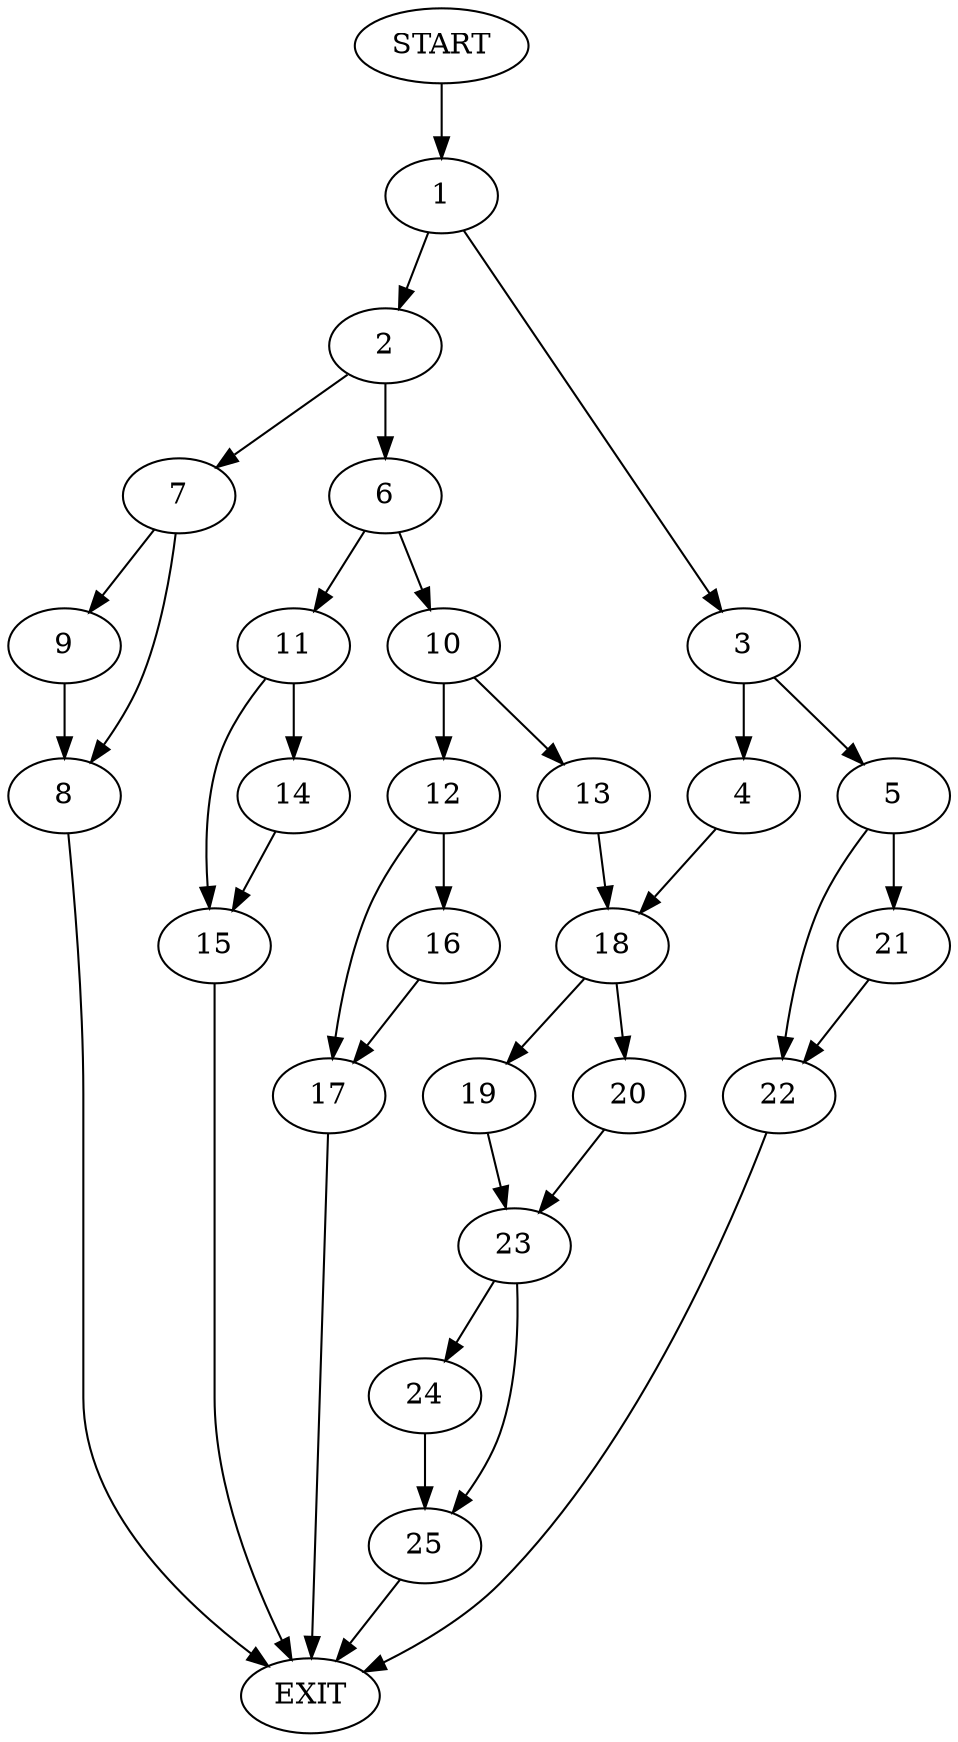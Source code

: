 digraph {
0 [label="START"]
26 [label="EXIT"]
0 -> 1
1 -> 2
1 -> 3
3 -> 4
3 -> 5
2 -> 6
2 -> 7
7 -> 8
7 -> 9
6 -> 10
6 -> 11
8 -> 26
9 -> 8
10 -> 12
10 -> 13
11 -> 14
11 -> 15
15 -> 26
14 -> 15
12 -> 16
12 -> 17
13 -> 18
16 -> 17
17 -> 26
18 -> 19
18 -> 20
5 -> 21
5 -> 22
4 -> 18
21 -> 22
22 -> 26
19 -> 23
20 -> 23
23 -> 24
23 -> 25
25 -> 26
24 -> 25
}
